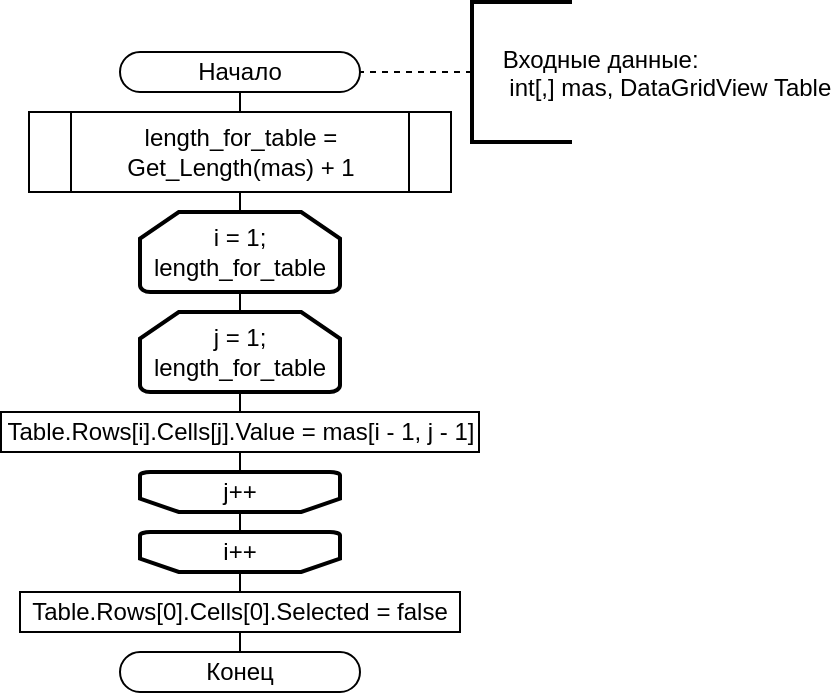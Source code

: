 <mxfile version="24.4.13" type="device">
  <diagram name="Страница — 1" id="8ni2wdxfXByG9wE_w4nF">
    <mxGraphModel dx="915" dy="648" grid="1" gridSize="10" guides="1" tooltips="1" connect="1" arrows="1" fold="1" page="1" pageScale="1" pageWidth="827" pageHeight="1169" math="0" shadow="0">
      <root>
        <mxCell id="0" />
        <mxCell id="1" parent="0" />
        <mxCell id="b0yIXeJS1uDvcXZDkfF_-1" value="Начало" style="rounded=1;whiteSpace=wrap;html=1;arcSize=50;" vertex="1" parent="1">
          <mxGeometry x="354" y="30" width="120" height="20" as="geometry" />
        </mxCell>
        <mxCell id="b0yIXeJS1uDvcXZDkfF_-2" value="" style="endArrow=none;dashed=1;html=1;rounded=0;exitX=0;exitY=0.5;exitDx=0;exitDy=0;entryX=1;entryY=0.5;entryDx=0;entryDy=0;exitPerimeter=0;" edge="1" source="b0yIXeJS1uDvcXZDkfF_-3" target="b0yIXeJS1uDvcXZDkfF_-1" parent="1">
          <mxGeometry width="50" height="50" relative="1" as="geometry">
            <mxPoint x="550" y="55" as="sourcePoint" />
            <mxPoint x="530" y="55" as="targetPoint" />
          </mxGeometry>
        </mxCell>
        <mxCell id="b0yIXeJS1uDvcXZDkfF_-3" value="    Входные данные:&#xa;     int[,] mas, DataGridView Table" style="strokeWidth=2;shape=mxgraph.flowchart.annotation_1;align=left;pointerEvents=1;recursiveResize=1;autosize=0;verticalAlign=middle;horizontal=1;" vertex="1" parent="1">
          <mxGeometry x="530" y="5" width="50" height="70" as="geometry" />
        </mxCell>
        <mxCell id="b0yIXeJS1uDvcXZDkfF_-4" value="" style="endArrow=none;html=1;rounded=0;entryX=0.5;entryY=0;entryDx=0;entryDy=0;exitX=0.5;exitY=1;exitDx=0;exitDy=0;" edge="1" target="b0yIXeJS1uDvcXZDkfF_-5" parent="1" source="b0yIXeJS1uDvcXZDkfF_-1">
          <mxGeometry width="50" height="50" relative="1" as="geometry">
            <mxPoint x="470" y="130" as="sourcePoint" />
            <mxPoint x="500" y="50" as="targetPoint" />
          </mxGeometry>
        </mxCell>
        <mxCell id="b0yIXeJS1uDvcXZDkfF_-5" value="length_for_table = Get_Length(mas) + 1" style="shape=process;whiteSpace=wrap;html=1;backgroundOutline=1;" vertex="1" parent="1">
          <mxGeometry x="308.5" y="60" width="211" height="40" as="geometry" />
        </mxCell>
        <mxCell id="b0yIXeJS1uDvcXZDkfF_-7" value="i = 1; length_for_table" style="strokeWidth=2;html=1;shape=mxgraph.flowchart.loop_limit;whiteSpace=wrap;" vertex="1" parent="1">
          <mxGeometry x="364" y="110" width="100" height="40" as="geometry" />
        </mxCell>
        <mxCell id="b0yIXeJS1uDvcXZDkfF_-8" value="i++" style="strokeWidth=2;html=1;shape=mxgraph.flowchart.loop_limit;whiteSpace=wrap;direction=west;" vertex="1" parent="1">
          <mxGeometry x="364" y="270" width="100" height="20" as="geometry" />
        </mxCell>
        <mxCell id="b0yIXeJS1uDvcXZDkfF_-9" value="" style="endArrow=none;html=1;rounded=0;entryX=0.5;entryY=1;entryDx=0;entryDy=0;entryPerimeter=0;exitX=0.5;exitY=0;exitDx=0;exitDy=0;exitPerimeter=0;" edge="1" source="b0yIXeJS1uDvcXZDkfF_-12" target="b0yIXeJS1uDvcXZDkfF_-7" parent="1">
          <mxGeometry width="50" height="50" relative="1" as="geometry">
            <mxPoint x="493" y="280" as="sourcePoint" />
            <mxPoint x="569" y="450" as="targetPoint" />
          </mxGeometry>
        </mxCell>
        <mxCell id="b0yIXeJS1uDvcXZDkfF_-10" value="" style="endArrow=none;html=1;rounded=0;exitX=0.5;exitY=1;exitDx=0;exitDy=0;exitPerimeter=0;entryX=0.5;entryY=0;entryDx=0;entryDy=0;entryPerimeter=0;" edge="1" source="b0yIXeJS1uDvcXZDkfF_-8" target="b0yIXeJS1uDvcXZDkfF_-13" parent="1">
          <mxGeometry width="50" height="50" relative="1" as="geometry">
            <mxPoint x="322" y="620" as="sourcePoint" />
            <mxPoint x="296" y="420" as="targetPoint" />
          </mxGeometry>
        </mxCell>
        <mxCell id="b0yIXeJS1uDvcXZDkfF_-11" value="" style="endArrow=none;html=1;rounded=0;entryX=0.5;entryY=0;entryDx=0;entryDy=0;entryPerimeter=0;exitX=0.5;exitY=0;exitDx=0;exitDy=0;" edge="1" target="b0yIXeJS1uDvcXZDkfF_-8" parent="1" source="b0yIXeJS1uDvcXZDkfF_-18">
          <mxGeometry width="50" height="50" relative="1" as="geometry">
            <mxPoint x="493" y="440" as="sourcePoint" />
            <mxPoint x="323" y="460" as="targetPoint" />
          </mxGeometry>
        </mxCell>
        <mxCell id="b0yIXeJS1uDvcXZDkfF_-12" value="j = 1; length_for_table" style="strokeWidth=2;html=1;shape=mxgraph.flowchart.loop_limit;whiteSpace=wrap;" vertex="1" parent="1">
          <mxGeometry x="364" y="160" width="100" height="40" as="geometry" />
        </mxCell>
        <mxCell id="b0yIXeJS1uDvcXZDkfF_-13" value="j++" style="strokeWidth=2;html=1;shape=mxgraph.flowchart.loop_limit;whiteSpace=wrap;direction=west;" vertex="1" parent="1">
          <mxGeometry x="364" y="240" width="100" height="20" as="geometry" />
        </mxCell>
        <mxCell id="b0yIXeJS1uDvcXZDkfF_-14" value="Table.Rows[i].Cells[j].Value = mas[i - 1, j - 1]" style="rounded=0;whiteSpace=wrap;html=1;" vertex="1" parent="1">
          <mxGeometry x="294.5" y="210" width="239" height="20" as="geometry" />
        </mxCell>
        <mxCell id="b0yIXeJS1uDvcXZDkfF_-15" value="" style="endArrow=none;html=1;rounded=0;entryX=0.5;entryY=1;entryDx=0;entryDy=0;entryPerimeter=0;exitX=0.5;exitY=0;exitDx=0;exitDy=0;" edge="1" source="b0yIXeJS1uDvcXZDkfF_-14" target="b0yIXeJS1uDvcXZDkfF_-12" parent="1">
          <mxGeometry width="50" height="50" relative="1" as="geometry">
            <mxPoint x="519" y="540" as="sourcePoint" />
            <mxPoint x="569" y="490" as="targetPoint" />
          </mxGeometry>
        </mxCell>
        <mxCell id="b0yIXeJS1uDvcXZDkfF_-16" value="" style="endArrow=none;html=1;rounded=0;entryX=0.5;entryY=1;entryDx=0;entryDy=0;exitX=0.5;exitY=1;exitDx=0;exitDy=0;exitPerimeter=0;" edge="1" source="b0yIXeJS1uDvcXZDkfF_-13" target="b0yIXeJS1uDvcXZDkfF_-14" parent="1">
          <mxGeometry width="50" height="50" relative="1" as="geometry">
            <mxPoint x="519" y="540" as="sourcePoint" />
            <mxPoint x="569" y="490" as="targetPoint" />
          </mxGeometry>
        </mxCell>
        <mxCell id="b0yIXeJS1uDvcXZDkfF_-17" value="" style="endArrow=none;html=1;rounded=0;entryX=0.5;entryY=1;entryDx=0;entryDy=0;exitX=0.5;exitY=0;exitDx=0;exitDy=0;exitPerimeter=0;" edge="1" parent="1" source="b0yIXeJS1uDvcXZDkfF_-7" target="b0yIXeJS1uDvcXZDkfF_-5">
          <mxGeometry width="50" height="50" relative="1" as="geometry">
            <mxPoint x="490" y="290" as="sourcePoint" />
            <mxPoint x="540" y="240" as="targetPoint" />
          </mxGeometry>
        </mxCell>
        <mxCell id="b0yIXeJS1uDvcXZDkfF_-18" value="Table.Rows[0].Cells[0].Selected = false" style="rounded=0;whiteSpace=wrap;html=1;" vertex="1" parent="1">
          <mxGeometry x="304" y="300" width="220" height="20" as="geometry" />
        </mxCell>
        <mxCell id="b0yIXeJS1uDvcXZDkfF_-19" value="Конец" style="rounded=1;whiteSpace=wrap;html=1;arcSize=50;" vertex="1" parent="1">
          <mxGeometry x="354" y="330" width="120" height="20" as="geometry" />
        </mxCell>
        <mxCell id="b0yIXeJS1uDvcXZDkfF_-20" value="" style="endArrow=none;html=1;rounded=0;entryX=0.5;entryY=0;entryDx=0;entryDy=0;exitX=0.5;exitY=1;exitDx=0;exitDy=0;" edge="1" target="b0yIXeJS1uDvcXZDkfF_-19" parent="1" source="b0yIXeJS1uDvcXZDkfF_-18">
          <mxGeometry width="50" height="50" relative="1" as="geometry">
            <mxPoint x="520" y="460" as="sourcePoint" />
            <mxPoint x="550" y="500" as="targetPoint" />
          </mxGeometry>
        </mxCell>
      </root>
    </mxGraphModel>
  </diagram>
</mxfile>
